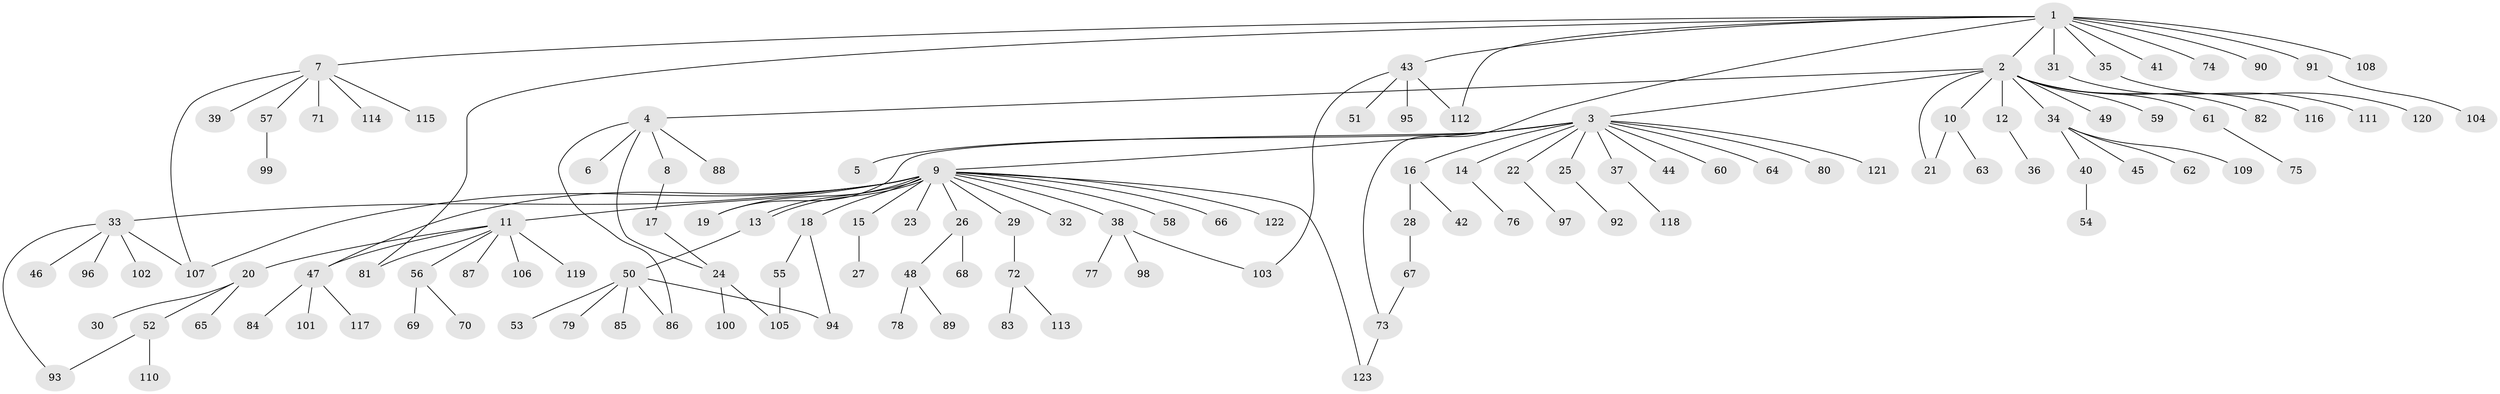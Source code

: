// coarse degree distribution, {16: 0.027777777777777776, 13: 0.027777777777777776, 6: 0.027777777777777776, 1: 0.6944444444444444, 2: 0.1111111111111111, 8: 0.027777777777777776, 4: 0.027777777777777776, 3: 0.05555555555555555}
// Generated by graph-tools (version 1.1) at 2025/18/03/04/25 18:18:09]
// undirected, 123 vertices, 138 edges
graph export_dot {
graph [start="1"]
  node [color=gray90,style=filled];
  1;
  2;
  3;
  4;
  5;
  6;
  7;
  8;
  9;
  10;
  11;
  12;
  13;
  14;
  15;
  16;
  17;
  18;
  19;
  20;
  21;
  22;
  23;
  24;
  25;
  26;
  27;
  28;
  29;
  30;
  31;
  32;
  33;
  34;
  35;
  36;
  37;
  38;
  39;
  40;
  41;
  42;
  43;
  44;
  45;
  46;
  47;
  48;
  49;
  50;
  51;
  52;
  53;
  54;
  55;
  56;
  57;
  58;
  59;
  60;
  61;
  62;
  63;
  64;
  65;
  66;
  67;
  68;
  69;
  70;
  71;
  72;
  73;
  74;
  75;
  76;
  77;
  78;
  79;
  80;
  81;
  82;
  83;
  84;
  85;
  86;
  87;
  88;
  89;
  90;
  91;
  92;
  93;
  94;
  95;
  96;
  97;
  98;
  99;
  100;
  101;
  102;
  103;
  104;
  105;
  106;
  107;
  108;
  109;
  110;
  111;
  112;
  113;
  114;
  115;
  116;
  117;
  118;
  119;
  120;
  121;
  122;
  123;
  1 -- 2;
  1 -- 7;
  1 -- 31;
  1 -- 35;
  1 -- 41;
  1 -- 43;
  1 -- 73;
  1 -- 74;
  1 -- 81;
  1 -- 90;
  1 -- 91;
  1 -- 108;
  1 -- 112;
  2 -- 3;
  2 -- 4;
  2 -- 10;
  2 -- 12;
  2 -- 21;
  2 -- 34;
  2 -- 49;
  2 -- 59;
  2 -- 61;
  2 -- 82;
  2 -- 116;
  3 -- 5;
  3 -- 9;
  3 -- 14;
  3 -- 16;
  3 -- 19;
  3 -- 22;
  3 -- 25;
  3 -- 37;
  3 -- 44;
  3 -- 60;
  3 -- 64;
  3 -- 80;
  3 -- 121;
  4 -- 6;
  4 -- 8;
  4 -- 24;
  4 -- 86;
  4 -- 88;
  7 -- 39;
  7 -- 57;
  7 -- 71;
  7 -- 107;
  7 -- 114;
  7 -- 115;
  8 -- 17;
  9 -- 11;
  9 -- 13;
  9 -- 13;
  9 -- 15;
  9 -- 18;
  9 -- 19;
  9 -- 23;
  9 -- 26;
  9 -- 29;
  9 -- 32;
  9 -- 33;
  9 -- 38;
  9 -- 47;
  9 -- 58;
  9 -- 66;
  9 -- 107;
  9 -- 122;
  9 -- 123;
  10 -- 21;
  10 -- 63;
  11 -- 20;
  11 -- 47;
  11 -- 56;
  11 -- 81;
  11 -- 87;
  11 -- 106;
  11 -- 119;
  12 -- 36;
  13 -- 50;
  14 -- 76;
  15 -- 27;
  16 -- 28;
  16 -- 42;
  17 -- 24;
  18 -- 55;
  18 -- 94;
  20 -- 30;
  20 -- 52;
  20 -- 65;
  22 -- 97;
  24 -- 100;
  24 -- 105;
  25 -- 92;
  26 -- 48;
  26 -- 68;
  28 -- 67;
  29 -- 72;
  31 -- 111;
  33 -- 46;
  33 -- 93;
  33 -- 96;
  33 -- 102;
  33 -- 107;
  34 -- 40;
  34 -- 45;
  34 -- 62;
  34 -- 109;
  35 -- 120;
  37 -- 118;
  38 -- 77;
  38 -- 98;
  38 -- 103;
  40 -- 54;
  43 -- 51;
  43 -- 95;
  43 -- 103;
  43 -- 112;
  47 -- 84;
  47 -- 101;
  47 -- 117;
  48 -- 78;
  48 -- 89;
  50 -- 53;
  50 -- 79;
  50 -- 85;
  50 -- 86;
  50 -- 94;
  52 -- 93;
  52 -- 110;
  55 -- 105;
  56 -- 69;
  56 -- 70;
  57 -- 99;
  61 -- 75;
  67 -- 73;
  72 -- 83;
  72 -- 113;
  73 -- 123;
  91 -- 104;
}
